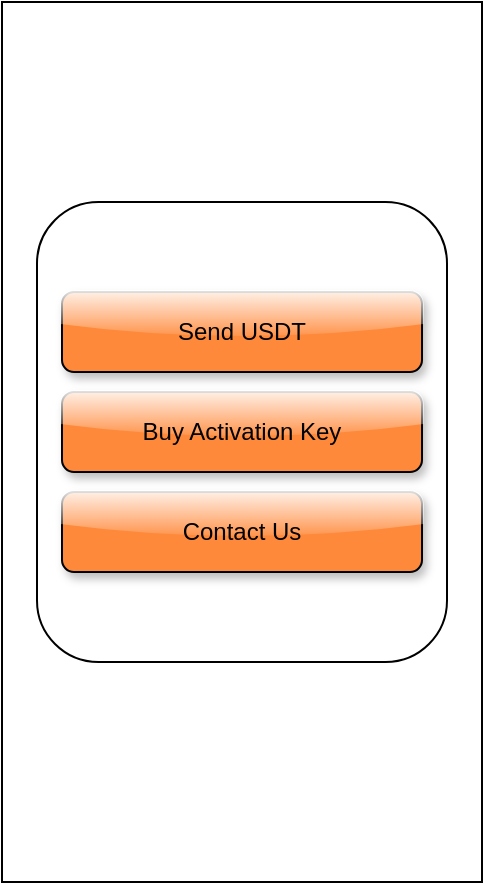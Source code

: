<mxfile>
    <diagram id="QvjwyBbpGnzo6bdrH0Y4" name="Page-1">
        <mxGraphModel dx="690" dy="570" grid="1" gridSize="10" guides="1" tooltips="1" connect="1" arrows="1" fold="1" page="1" pageScale="1" pageWidth="850" pageHeight="1100" math="0" shadow="0">
            <root>
                <mxCell id="0"/>
                <mxCell id="1" parent="0"/>
                <mxCell id="14" value="" style="group;fillColor=none;" vertex="1" connectable="0" parent="1">
                    <mxGeometry x="230" y="60" width="240" height="440" as="geometry"/>
                </mxCell>
                <mxCell id="3" value="" style="rounded=0;whiteSpace=wrap;html=1;" vertex="1" parent="14">
                    <mxGeometry width="240" height="440" as="geometry"/>
                </mxCell>
                <mxCell id="4" value="" style="rounded=1;whiteSpace=wrap;html=1;" vertex="1" parent="14">
                    <mxGeometry x="17.5" y="100" width="205" height="230" as="geometry"/>
                </mxCell>
                <mxCell id="5" value="Send USDT" style="rounded=1;whiteSpace=wrap;html=1;fillColor=#FF893A;glass=1;shadow=1;" vertex="1" parent="14">
                    <mxGeometry x="30" y="145" width="180" height="40" as="geometry"/>
                </mxCell>
                <mxCell id="6" value="Buy Activation Key" style="rounded=1;whiteSpace=wrap;html=1;fillColor=#FF893A;glass=1;shadow=1;" vertex="1" parent="14">
                    <mxGeometry x="30" y="195" width="180" height="40" as="geometry"/>
                </mxCell>
                <mxCell id="8" value="Contact Us" style="rounded=1;whiteSpace=wrap;html=1;fillColor=#FF893A;glass=1;shadow=1;" vertex="1" parent="14">
                    <mxGeometry x="30" y="245" width="180" height="40" as="geometry"/>
                </mxCell>
            </root>
        </mxGraphModel>
    </diagram>
</mxfile>
